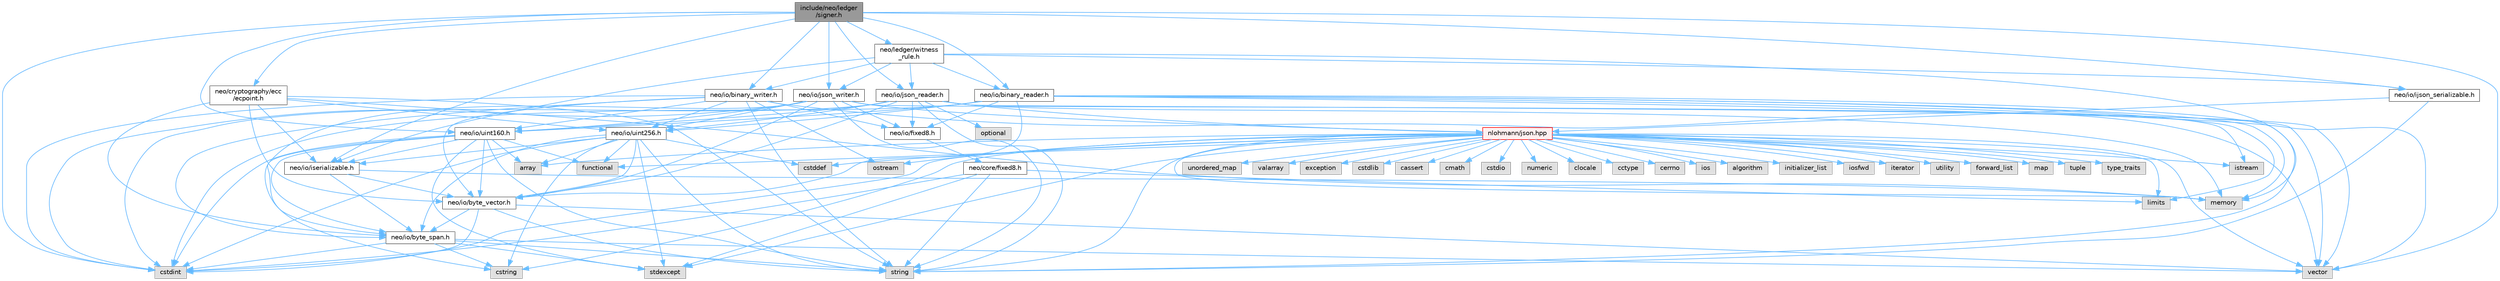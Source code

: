 digraph "include/neo/ledger/signer.h"
{
 // LATEX_PDF_SIZE
  bgcolor="transparent";
  edge [fontname=Helvetica,fontsize=10,labelfontname=Helvetica,labelfontsize=10];
  node [fontname=Helvetica,fontsize=10,shape=box,height=0.2,width=0.4];
  Node1 [id="Node000001",label="include/neo/ledger\l/signer.h",height=0.2,width=0.4,color="gray40", fillcolor="grey60", style="filled", fontcolor="black",tooltip=" "];
  Node1 -> Node2 [id="edge134_Node000001_Node000002",color="steelblue1",style="solid",tooltip=" "];
  Node2 [id="Node000002",label="neo/cryptography/ecc\l/ecpoint.h",height=0.2,width=0.4,color="grey40", fillcolor="white", style="filled",URL="$ecpoint_8h.html",tooltip=" "];
  Node2 -> Node3 [id="edge135_Node000002_Node000003",color="steelblue1",style="solid",tooltip=" "];
  Node3 [id="Node000003",label="neo/io/byte_span.h",height=0.2,width=0.4,color="grey40", fillcolor="white", style="filled",URL="$io_2byte__span_8h.html",tooltip=" "];
  Node3 -> Node4 [id="edge136_Node000003_Node000004",color="steelblue1",style="solid",tooltip=" "];
  Node4 [id="Node000004",label="cstdint",height=0.2,width=0.4,color="grey60", fillcolor="#E0E0E0", style="filled",tooltip=" "];
  Node3 -> Node5 [id="edge137_Node000003_Node000005",color="steelblue1",style="solid",tooltip=" "];
  Node5 [id="Node000005",label="cstring",height=0.2,width=0.4,color="grey60", fillcolor="#E0E0E0", style="filled",tooltip=" "];
  Node3 -> Node6 [id="edge138_Node000003_Node000006",color="steelblue1",style="solid",tooltip=" "];
  Node6 [id="Node000006",label="stdexcept",height=0.2,width=0.4,color="grey60", fillcolor="#E0E0E0", style="filled",tooltip=" "];
  Node3 -> Node7 [id="edge139_Node000003_Node000007",color="steelblue1",style="solid",tooltip=" "];
  Node7 [id="Node000007",label="string",height=0.2,width=0.4,color="grey60", fillcolor="#E0E0E0", style="filled",tooltip=" "];
  Node3 -> Node8 [id="edge140_Node000003_Node000008",color="steelblue1",style="solid",tooltip=" "];
  Node8 [id="Node000008",label="vector",height=0.2,width=0.4,color="grey60", fillcolor="#E0E0E0", style="filled",tooltip=" "];
  Node2 -> Node9 [id="edge141_Node000002_Node000009",color="steelblue1",style="solid",tooltip=" "];
  Node9 [id="Node000009",label="neo/io/byte_vector.h",height=0.2,width=0.4,color="grey40", fillcolor="white", style="filled",URL="$io_2byte__vector_8h.html",tooltip=" "];
  Node9 -> Node3 [id="edge142_Node000009_Node000003",color="steelblue1",style="solid",tooltip=" "];
  Node9 -> Node4 [id="edge143_Node000009_Node000004",color="steelblue1",style="solid",tooltip=" "];
  Node9 -> Node7 [id="edge144_Node000009_Node000007",color="steelblue1",style="solid",tooltip=" "];
  Node9 -> Node8 [id="edge145_Node000009_Node000008",color="steelblue1",style="solid",tooltip=" "];
  Node2 -> Node10 [id="edge146_Node000002_Node000010",color="steelblue1",style="solid",tooltip=" "];
  Node10 [id="Node000010",label="neo/io/iserializable.h",height=0.2,width=0.4,color="grey40", fillcolor="white", style="filled",URL="$iserializable_8h.html",tooltip=" "];
  Node10 -> Node3 [id="edge147_Node000010_Node000003",color="steelblue1",style="solid",tooltip=" "];
  Node10 -> Node9 [id="edge148_Node000010_Node000009",color="steelblue1",style="solid",tooltip=" "];
  Node10 -> Node11 [id="edge149_Node000010_Node000011",color="steelblue1",style="solid",tooltip=" "];
  Node11 [id="Node000011",label="memory",height=0.2,width=0.4,color="grey60", fillcolor="#E0E0E0", style="filled",tooltip=" "];
  Node2 -> Node12 [id="edge150_Node000002_Node000012",color="steelblue1",style="solid",tooltip=" "];
  Node12 [id="Node000012",label="neo/io/uint256.h",height=0.2,width=0.4,color="grey40", fillcolor="white", style="filled",URL="$uint256_8h.html",tooltip=" "];
  Node12 -> Node3 [id="edge151_Node000012_Node000003",color="steelblue1",style="solid",tooltip=" "];
  Node12 -> Node9 [id="edge152_Node000012_Node000009",color="steelblue1",style="solid",tooltip=" "];
  Node12 -> Node10 [id="edge153_Node000012_Node000010",color="steelblue1",style="solid",tooltip=" "];
  Node12 -> Node13 [id="edge154_Node000012_Node000013",color="steelblue1",style="solid",tooltip=" "];
  Node13 [id="Node000013",label="array",height=0.2,width=0.4,color="grey60", fillcolor="#E0E0E0", style="filled",tooltip=" "];
  Node12 -> Node14 [id="edge155_Node000012_Node000014",color="steelblue1",style="solid",tooltip=" "];
  Node14 [id="Node000014",label="cstddef",height=0.2,width=0.4,color="grey60", fillcolor="#E0E0E0", style="filled",tooltip=" "];
  Node12 -> Node4 [id="edge156_Node000012_Node000004",color="steelblue1",style="solid",tooltip=" "];
  Node12 -> Node5 [id="edge157_Node000012_Node000005",color="steelblue1",style="solid",tooltip=" "];
  Node12 -> Node15 [id="edge158_Node000012_Node000015",color="steelblue1",style="solid",tooltip=" "];
  Node15 [id="Node000015",label="functional",height=0.2,width=0.4,color="grey60", fillcolor="#E0E0E0", style="filled",tooltip=" "];
  Node12 -> Node6 [id="edge159_Node000012_Node000006",color="steelblue1",style="solid",tooltip=" "];
  Node12 -> Node7 [id="edge160_Node000012_Node000007",color="steelblue1",style="solid",tooltip=" "];
  Node2 -> Node11 [id="edge161_Node000002_Node000011",color="steelblue1",style="solid",tooltip=" "];
  Node2 -> Node7 [id="edge162_Node000002_Node000007",color="steelblue1",style="solid",tooltip=" "];
  Node1 -> Node16 [id="edge163_Node000001_Node000016",color="steelblue1",style="solid",tooltip=" "];
  Node16 [id="Node000016",label="neo/io/binary_reader.h",height=0.2,width=0.4,color="grey40", fillcolor="white", style="filled",URL="$binary__reader_8h.html",tooltip=" "];
  Node16 -> Node9 [id="edge164_Node000016_Node000009",color="steelblue1",style="solid",tooltip=" "];
  Node16 -> Node17 [id="edge165_Node000016_Node000017",color="steelblue1",style="solid",tooltip=" "];
  Node17 [id="Node000017",label="neo/io/fixed8.h",height=0.2,width=0.4,color="grey40", fillcolor="white", style="filled",URL="$io_2fixed8_8h.html",tooltip=" "];
  Node17 -> Node18 [id="edge166_Node000017_Node000018",color="steelblue1",style="solid",tooltip=" "];
  Node18 [id="Node000018",label="neo/core/fixed8.h",height=0.2,width=0.4,color="grey40", fillcolor="white", style="filled",URL="$core_2fixed8_8h.html",tooltip=" "];
  Node18 -> Node4 [id="edge167_Node000018_Node000004",color="steelblue1",style="solid",tooltip=" "];
  Node18 -> Node19 [id="edge168_Node000018_Node000019",color="steelblue1",style="solid",tooltip=" "];
  Node19 [id="Node000019",label="limits",height=0.2,width=0.4,color="grey60", fillcolor="#E0E0E0", style="filled",tooltip=" "];
  Node18 -> Node6 [id="edge169_Node000018_Node000006",color="steelblue1",style="solid",tooltip=" "];
  Node18 -> Node7 [id="edge170_Node000018_Node000007",color="steelblue1",style="solid",tooltip=" "];
  Node16 -> Node20 [id="edge171_Node000016_Node000020",color="steelblue1",style="solid",tooltip=" "];
  Node20 [id="Node000020",label="neo/io/uint160.h",height=0.2,width=0.4,color="grey40", fillcolor="white", style="filled",URL="$uint160_8h.html",tooltip=" "];
  Node20 -> Node3 [id="edge172_Node000020_Node000003",color="steelblue1",style="solid",tooltip=" "];
  Node20 -> Node9 [id="edge173_Node000020_Node000009",color="steelblue1",style="solid",tooltip=" "];
  Node20 -> Node10 [id="edge174_Node000020_Node000010",color="steelblue1",style="solid",tooltip=" "];
  Node20 -> Node13 [id="edge175_Node000020_Node000013",color="steelblue1",style="solid",tooltip=" "];
  Node20 -> Node4 [id="edge176_Node000020_Node000004",color="steelblue1",style="solid",tooltip=" "];
  Node20 -> Node5 [id="edge177_Node000020_Node000005",color="steelblue1",style="solid",tooltip=" "];
  Node20 -> Node15 [id="edge178_Node000020_Node000015",color="steelblue1",style="solid",tooltip=" "];
  Node20 -> Node6 [id="edge179_Node000020_Node000006",color="steelblue1",style="solid",tooltip=" "];
  Node20 -> Node7 [id="edge180_Node000020_Node000007",color="steelblue1",style="solid",tooltip=" "];
  Node16 -> Node12 [id="edge181_Node000016_Node000012",color="steelblue1",style="solid",tooltip=" "];
  Node16 -> Node4 [id="edge182_Node000016_Node000004",color="steelblue1",style="solid",tooltip=" "];
  Node16 -> Node21 [id="edge183_Node000016_Node000021",color="steelblue1",style="solid",tooltip=" "];
  Node21 [id="Node000021",label="istream",height=0.2,width=0.4,color="grey60", fillcolor="#E0E0E0", style="filled",tooltip=" "];
  Node16 -> Node19 [id="edge184_Node000016_Node000019",color="steelblue1",style="solid",tooltip=" "];
  Node16 -> Node11 [id="edge185_Node000016_Node000011",color="steelblue1",style="solid",tooltip=" "];
  Node16 -> Node7 [id="edge186_Node000016_Node000007",color="steelblue1",style="solid",tooltip=" "];
  Node16 -> Node8 [id="edge187_Node000016_Node000008",color="steelblue1",style="solid",tooltip=" "];
  Node1 -> Node22 [id="edge188_Node000001_Node000022",color="steelblue1",style="solid",tooltip=" "];
  Node22 [id="Node000022",label="neo/io/binary_writer.h",height=0.2,width=0.4,color="grey40", fillcolor="white", style="filled",URL="$binary__writer_8h.html",tooltip=" "];
  Node22 -> Node3 [id="edge189_Node000022_Node000003",color="steelblue1",style="solid",tooltip=" "];
  Node22 -> Node9 [id="edge190_Node000022_Node000009",color="steelblue1",style="solid",tooltip=" "];
  Node22 -> Node17 [id="edge191_Node000022_Node000017",color="steelblue1",style="solid",tooltip=" "];
  Node22 -> Node20 [id="edge192_Node000022_Node000020",color="steelblue1",style="solid",tooltip=" "];
  Node22 -> Node12 [id="edge193_Node000022_Node000012",color="steelblue1",style="solid",tooltip=" "];
  Node22 -> Node4 [id="edge194_Node000022_Node000004",color="steelblue1",style="solid",tooltip=" "];
  Node22 -> Node23 [id="edge195_Node000022_Node000023",color="steelblue1",style="solid",tooltip=" "];
  Node23 [id="Node000023",label="ostream",height=0.2,width=0.4,color="grey60", fillcolor="#E0E0E0", style="filled",tooltip=" "];
  Node22 -> Node7 [id="edge196_Node000022_Node000007",color="steelblue1",style="solid",tooltip=" "];
  Node22 -> Node8 [id="edge197_Node000022_Node000008",color="steelblue1",style="solid",tooltip=" "];
  Node1 -> Node24 [id="edge198_Node000001_Node000024",color="steelblue1",style="solid",tooltip=" "];
  Node24 [id="Node000024",label="neo/io/ijson_serializable.h",height=0.2,width=0.4,color="grey40", fillcolor="white", style="filled",URL="$ijson__serializable_8h.html",tooltip=" "];
  Node24 -> Node25 [id="edge199_Node000024_Node000025",color="steelblue1",style="solid",tooltip=" "];
  Node25 [id="Node000025",label="nlohmann/json.hpp",height=0.2,width=0.4,color="red", fillcolor="#FFF0F0", style="filled",URL="$json_8hpp.html",tooltip=" "];
  Node25 -> Node26 [id="edge200_Node000025_Node000026",color="steelblue1",style="solid",tooltip=" "];
  Node26 [id="Node000026",label="algorithm",height=0.2,width=0.4,color="grey60", fillcolor="#E0E0E0", style="filled",tooltip=" "];
  Node25 -> Node14 [id="edge201_Node000025_Node000014",color="steelblue1",style="solid",tooltip=" "];
  Node25 -> Node15 [id="edge202_Node000025_Node000015",color="steelblue1",style="solid",tooltip=" "];
  Node25 -> Node27 [id="edge203_Node000025_Node000027",color="steelblue1",style="solid",tooltip=" "];
  Node27 [id="Node000027",label="initializer_list",height=0.2,width=0.4,color="grey60", fillcolor="#E0E0E0", style="filled",tooltip=" "];
  Node25 -> Node28 [id="edge204_Node000025_Node000028",color="steelblue1",style="solid",tooltip=" "];
  Node28 [id="Node000028",label="iosfwd",height=0.2,width=0.4,color="grey60", fillcolor="#E0E0E0", style="filled",tooltip=" "];
  Node25 -> Node29 [id="edge205_Node000025_Node000029",color="steelblue1",style="solid",tooltip=" "];
  Node29 [id="Node000029",label="iterator",height=0.2,width=0.4,color="grey60", fillcolor="#E0E0E0", style="filled",tooltip=" "];
  Node25 -> Node11 [id="edge206_Node000025_Node000011",color="steelblue1",style="solid",tooltip=" "];
  Node25 -> Node7 [id="edge207_Node000025_Node000007",color="steelblue1",style="solid",tooltip=" "];
  Node25 -> Node30 [id="edge208_Node000025_Node000030",color="steelblue1",style="solid",tooltip=" "];
  Node30 [id="Node000030",label="utility",height=0.2,width=0.4,color="grey60", fillcolor="#E0E0E0", style="filled",tooltip=" "];
  Node25 -> Node8 [id="edge209_Node000025_Node000008",color="steelblue1",style="solid",tooltip=" "];
  Node25 -> Node13 [id="edge210_Node000025_Node000013",color="steelblue1",style="solid",tooltip=" "];
  Node25 -> Node31 [id="edge211_Node000025_Node000031",color="steelblue1",style="solid",tooltip=" "];
  Node31 [id="Node000031",label="forward_list",height=0.2,width=0.4,color="grey60", fillcolor="#E0E0E0", style="filled",tooltip=" "];
  Node25 -> Node32 [id="edge212_Node000025_Node000032",color="steelblue1",style="solid",tooltip=" "];
  Node32 [id="Node000032",label="map",height=0.2,width=0.4,color="grey60", fillcolor="#E0E0E0", style="filled",tooltip=" "];
  Node25 -> Node33 [id="edge213_Node000025_Node000033",color="steelblue1",style="solid",tooltip=" "];
  Node33 [id="Node000033",label="tuple",height=0.2,width=0.4,color="grey60", fillcolor="#E0E0E0", style="filled",tooltip=" "];
  Node25 -> Node34 [id="edge214_Node000025_Node000034",color="steelblue1",style="solid",tooltip=" "];
  Node34 [id="Node000034",label="type_traits",height=0.2,width=0.4,color="grey60", fillcolor="#E0E0E0", style="filled",tooltip=" "];
  Node25 -> Node35 [id="edge215_Node000025_Node000035",color="steelblue1",style="solid",tooltip=" "];
  Node35 [id="Node000035",label="unordered_map",height=0.2,width=0.4,color="grey60", fillcolor="#E0E0E0", style="filled",tooltip=" "];
  Node25 -> Node36 [id="edge216_Node000025_Node000036",color="steelblue1",style="solid",tooltip=" "];
  Node36 [id="Node000036",label="valarray",height=0.2,width=0.4,color="grey60", fillcolor="#E0E0E0", style="filled",tooltip=" "];
  Node25 -> Node37 [id="edge217_Node000025_Node000037",color="steelblue1",style="solid",tooltip=" "];
  Node37 [id="Node000037",label="exception",height=0.2,width=0.4,color="grey60", fillcolor="#E0E0E0", style="filled",tooltip=" "];
  Node25 -> Node6 [id="edge218_Node000025_Node000006",color="steelblue1",style="solid",tooltip=" "];
  Node25 -> Node4 [id="edge219_Node000025_Node000004",color="steelblue1",style="solid",tooltip=" "];
  Node25 -> Node38 [id="edge220_Node000025_Node000038",color="steelblue1",style="solid",tooltip=" "];
  Node38 [id="Node000038",label="cstdlib",height=0.2,width=0.4,color="grey60", fillcolor="#E0E0E0", style="filled",tooltip=" "];
  Node25 -> Node39 [id="edge221_Node000025_Node000039",color="steelblue1",style="solid",tooltip=" "];
  Node39 [id="Node000039",label="cassert",height=0.2,width=0.4,color="grey60", fillcolor="#E0E0E0", style="filled",tooltip=" "];
  Node25 -> Node19 [id="edge222_Node000025_Node000019",color="steelblue1",style="solid",tooltip=" "];
  Node25 -> Node5 [id="edge223_Node000025_Node000005",color="steelblue1",style="solid",tooltip=" "];
  Node25 -> Node40 [id="edge224_Node000025_Node000040",color="steelblue1",style="solid",tooltip=" "];
  Node40 [id="Node000040",label="cmath",height=0.2,width=0.4,color="grey60", fillcolor="#E0E0E0", style="filled",tooltip=" "];
  Node25 -> Node41 [id="edge225_Node000025_Node000041",color="steelblue1",style="solid",tooltip=" "];
  Node41 [id="Node000041",label="cstdio",height=0.2,width=0.4,color="grey60", fillcolor="#E0E0E0", style="filled",tooltip=" "];
  Node25 -> Node42 [id="edge226_Node000025_Node000042",color="steelblue1",style="solid",tooltip=" "];
  Node42 [id="Node000042",label="numeric",height=0.2,width=0.4,color="grey60", fillcolor="#E0E0E0", style="filled",tooltip=" "];
  Node25 -> Node21 [id="edge227_Node000025_Node000021",color="steelblue1",style="solid",tooltip=" "];
  Node25 -> Node43 [id="edge228_Node000025_Node000043",color="steelblue1",style="solid",tooltip=" "];
  Node43 [id="Node000043",label="clocale",height=0.2,width=0.4,color="grey60", fillcolor="#E0E0E0", style="filled",tooltip=" "];
  Node25 -> Node44 [id="edge229_Node000025_Node000044",color="steelblue1",style="solid",tooltip=" "];
  Node44 [id="Node000044",label="cctype",height=0.2,width=0.4,color="grey60", fillcolor="#E0E0E0", style="filled",tooltip=" "];
  Node25 -> Node45 [id="edge230_Node000025_Node000045",color="steelblue1",style="solid",tooltip=" "];
  Node45 [id="Node000045",label="cerrno",height=0.2,width=0.4,color="grey60", fillcolor="#E0E0E0", style="filled",tooltip=" "];
  Node25 -> Node46 [id="edge231_Node000025_Node000046",color="steelblue1",style="solid",tooltip=" "];
  Node46 [id="Node000046",label="ios",height=0.2,width=0.4,color="grey60", fillcolor="#E0E0E0", style="filled",tooltip=" "];
  Node25 -> Node23 [id="edge232_Node000025_Node000023",color="steelblue1",style="solid",tooltip=" "];
  Node24 -> Node7 [id="edge233_Node000024_Node000007",color="steelblue1",style="solid",tooltip=" "];
  Node1 -> Node10 [id="edge234_Node000001_Node000010",color="steelblue1",style="solid",tooltip=" "];
  Node1 -> Node48 [id="edge235_Node000001_Node000048",color="steelblue1",style="solid",tooltip=" "];
  Node48 [id="Node000048",label="neo/io/json_reader.h",height=0.2,width=0.4,color="grey40", fillcolor="white", style="filled",URL="$json__reader_8h.html",tooltip=" "];
  Node48 -> Node9 [id="edge236_Node000048_Node000009",color="steelblue1",style="solid",tooltip=" "];
  Node48 -> Node17 [id="edge237_Node000048_Node000017",color="steelblue1",style="solid",tooltip=" "];
  Node48 -> Node20 [id="edge238_Node000048_Node000020",color="steelblue1",style="solid",tooltip=" "];
  Node48 -> Node12 [id="edge239_Node000048_Node000012",color="steelblue1",style="solid",tooltip=" "];
  Node48 -> Node4 [id="edge240_Node000048_Node000004",color="steelblue1",style="solid",tooltip=" "];
  Node48 -> Node11 [id="edge241_Node000048_Node000011",color="steelblue1",style="solid",tooltip=" "];
  Node48 -> Node25 [id="edge242_Node000048_Node000025",color="steelblue1",style="solid",tooltip=" "];
  Node48 -> Node49 [id="edge243_Node000048_Node000049",color="steelblue1",style="solid",tooltip=" "];
  Node49 [id="Node000049",label="optional",height=0.2,width=0.4,color="grey60", fillcolor="#E0E0E0", style="filled",tooltip=" "];
  Node48 -> Node7 [id="edge244_Node000048_Node000007",color="steelblue1",style="solid",tooltip=" "];
  Node48 -> Node8 [id="edge245_Node000048_Node000008",color="steelblue1",style="solid",tooltip=" "];
  Node1 -> Node50 [id="edge246_Node000001_Node000050",color="steelblue1",style="solid",tooltip=" "];
  Node50 [id="Node000050",label="neo/io/json_writer.h",height=0.2,width=0.4,color="grey40", fillcolor="white", style="filled",URL="$json__writer_8h.html",tooltip=" "];
  Node50 -> Node3 [id="edge247_Node000050_Node000003",color="steelblue1",style="solid",tooltip=" "];
  Node50 -> Node9 [id="edge248_Node000050_Node000009",color="steelblue1",style="solid",tooltip=" "];
  Node50 -> Node17 [id="edge249_Node000050_Node000017",color="steelblue1",style="solid",tooltip=" "];
  Node50 -> Node20 [id="edge250_Node000050_Node000020",color="steelblue1",style="solid",tooltip=" "];
  Node50 -> Node12 [id="edge251_Node000050_Node000012",color="steelblue1",style="solid",tooltip=" "];
  Node50 -> Node4 [id="edge252_Node000050_Node000004",color="steelblue1",style="solid",tooltip=" "];
  Node50 -> Node25 [id="edge253_Node000050_Node000025",color="steelblue1",style="solid",tooltip=" "];
  Node50 -> Node7 [id="edge254_Node000050_Node000007",color="steelblue1",style="solid",tooltip=" "];
  Node50 -> Node8 [id="edge255_Node000050_Node000008",color="steelblue1",style="solid",tooltip=" "];
  Node1 -> Node20 [id="edge256_Node000001_Node000020",color="steelblue1",style="solid",tooltip=" "];
  Node1 -> Node51 [id="edge257_Node000001_Node000051",color="steelblue1",style="solid",tooltip=" "];
  Node51 [id="Node000051",label="neo/ledger/witness\l_rule.h",height=0.2,width=0.4,color="grey40", fillcolor="white", style="filled",URL="$witness__rule_8h.html",tooltip=" "];
  Node51 -> Node16 [id="edge258_Node000051_Node000016",color="steelblue1",style="solid",tooltip=" "];
  Node51 -> Node22 [id="edge259_Node000051_Node000022",color="steelblue1",style="solid",tooltip=" "];
  Node51 -> Node24 [id="edge260_Node000051_Node000024",color="steelblue1",style="solid",tooltip=" "];
  Node51 -> Node10 [id="edge261_Node000051_Node000010",color="steelblue1",style="solid",tooltip=" "];
  Node51 -> Node48 [id="edge262_Node000051_Node000048",color="steelblue1",style="solid",tooltip=" "];
  Node51 -> Node50 [id="edge263_Node000051_Node000050",color="steelblue1",style="solid",tooltip=" "];
  Node51 -> Node11 [id="edge264_Node000051_Node000011",color="steelblue1",style="solid",tooltip=" "];
  Node1 -> Node4 [id="edge265_Node000001_Node000004",color="steelblue1",style="solid",tooltip=" "];
  Node1 -> Node8 [id="edge266_Node000001_Node000008",color="steelblue1",style="solid",tooltip=" "];
}
